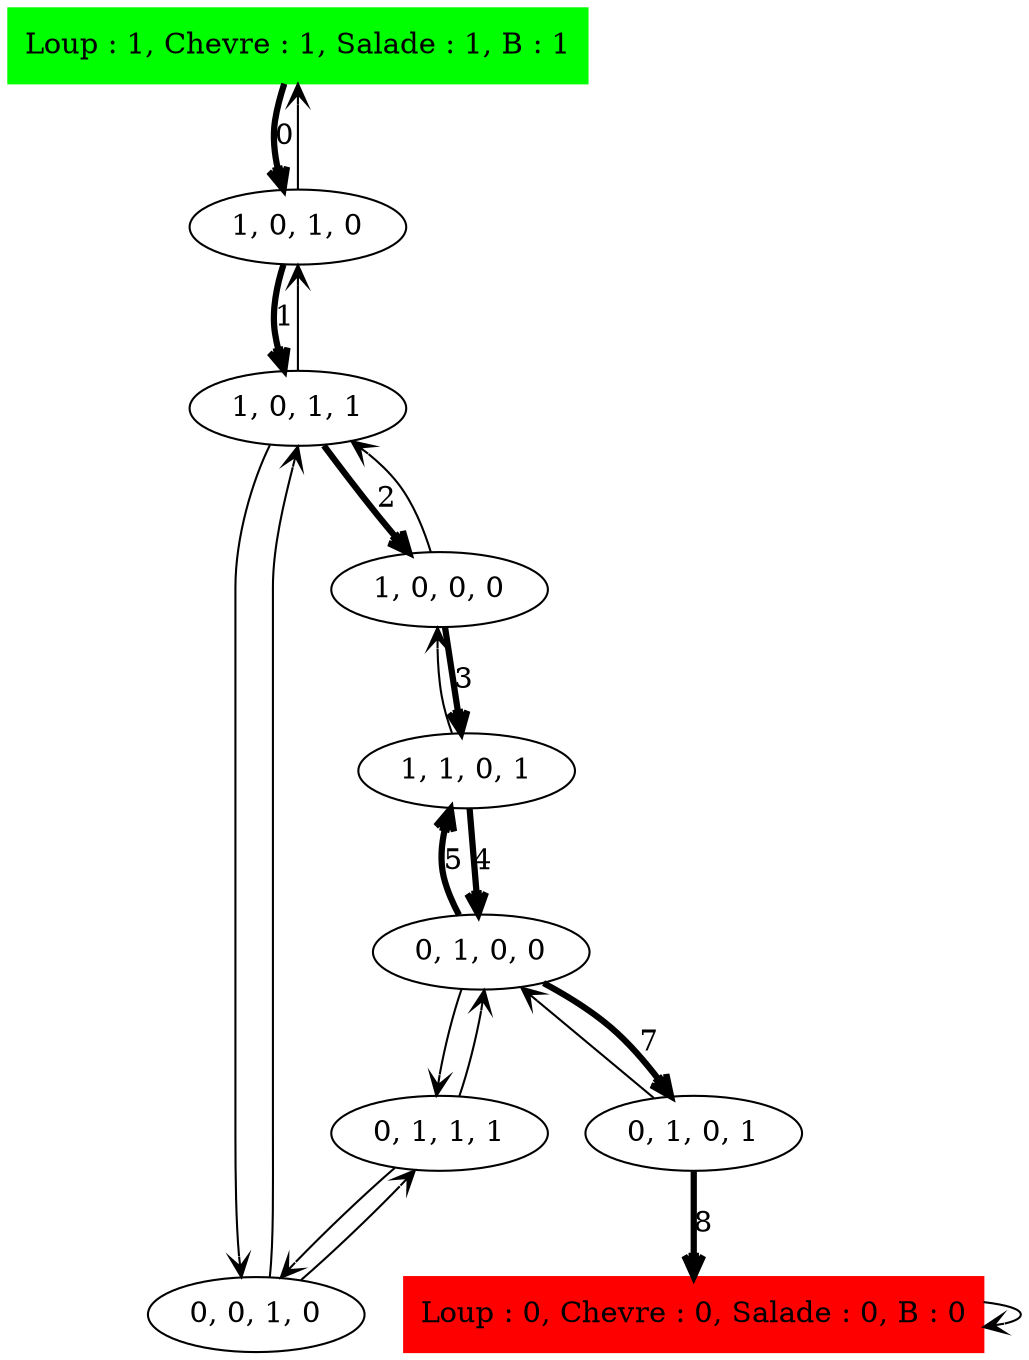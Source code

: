 digraph LCS_Sol_ {
	initial [label="Loup : 1, Chevre : 1, Salade : 1, B : 1" color=green shape=box style=filled]
	final [label="Loup : 0, Chevre : 0, Salade : 0, B : 0" color=red shape=box style=filled]
	initial -> "1, 0, 1, 0" [label=0 arrowhead=open penwidth=3]
	"1, 0, 1, 0" -> "1, 0, 1, 1" [label=1 arrowhead=open penwidth=3]
	"1, 0, 1, 0" -> initial [arrowhead=open]
	"1, 0, 1, 1" -> "1, 0, 1, 0" [arrowhead=open]
	"1, 0, 1, 1" -> "0, 0, 1, 0" [arrowhead=open]
	"1, 0, 1, 1" -> "1, 0, 0, 0" [label=2 arrowhead=open penwidth=3]
	"1, 0, 0, 0" -> "1, 1, 0, 1" [label=3 arrowhead=open penwidth=3]
	"1, 0, 0, 0" -> "1, 0, 1, 1" [arrowhead=open]
	"1, 1, 0, 1" -> "0, 1, 0, 0" [label=4 arrowhead=open penwidth=3]
	"1, 1, 0, 1" -> "1, 0, 0, 0" [arrowhead=open]
	"0, 1, 0, 0" -> "0, 1, 0, 1" [label=7 arrowhead=open penwidth=3]
	"0, 1, 0, 0" -> "1, 1, 0, 1" [label=5 arrowhead=open penwidth=3]
	"0, 1, 0, 0" -> "0, 1, 1, 1" [arrowhead=open]
	"0, 1, 1, 1" -> "0, 0, 1, 0" [arrowhead=open]
	"0, 1, 1, 1" -> "0, 1, 0, 0" [arrowhead=open]
	"0, 0, 1, 0" -> "1, 0, 1, 1" [arrowhead=open]
	"0, 0, 1, 0" -> "0, 1, 1, 1" [arrowhead=open]
	"0, 1, 0, 1" -> "0, 1, 0, 0" [arrowhead=open]
	"0, 1, 0, 1" -> final [label=8 arrowhead=open penwidth=3]
	final -> final [arrowhead=open]
}
